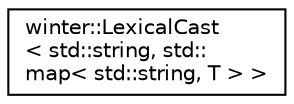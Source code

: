 digraph "类继承关系图"
{
 // LATEX_PDF_SIZE
  edge [fontname="Helvetica",fontsize="10",labelfontname="Helvetica",labelfontsize="10"];
  node [fontname="Helvetica",fontsize="10",shape=record];
  rankdir="LR";
  Node0 [label="winter::LexicalCast\l\< std::string, std::\lmap\< std::string, T \> \>",height=0.2,width=0.4,color="black", fillcolor="white", style="filled",URL="$classwinter_1_1LexicalCast_3_01std_1_1string_00_01std_1_1map_3_01std_1_1string_00_01T_01_4_01_4.html",tooltip="类型转换模板类片特化(YAML String 转换成 std::map<std::string, T>)"];
}

